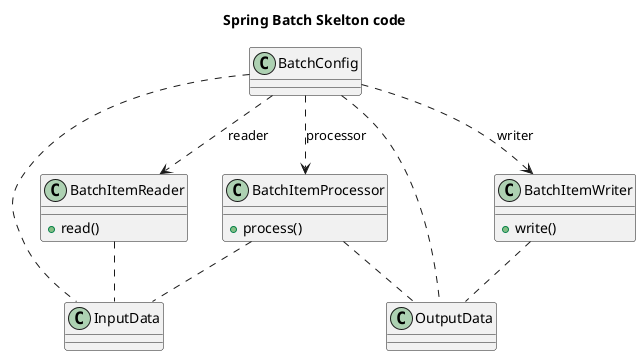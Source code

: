 @startuml
title "Spring Batch Skelton code"
class BatchConfig {

}
class BatchItemReader {
    +read()
}
class BatchItemProcessor {
    +process()
}
class BatchItemWriter {
    +write()
}

BatchConfig ..> BatchItemReader : reader
BatchConfig ..> BatchItemProcessor : processor
BatchConfig ..> BatchItemWriter : writer
BatchConfig .. InputData
BatchConfig .. OutputData
BatchItemReader .. InputData
BatchItemProcessor .. InputData
BatchItemProcessor .. OutputData
BatchItemWriter .. OutputData


@enduml